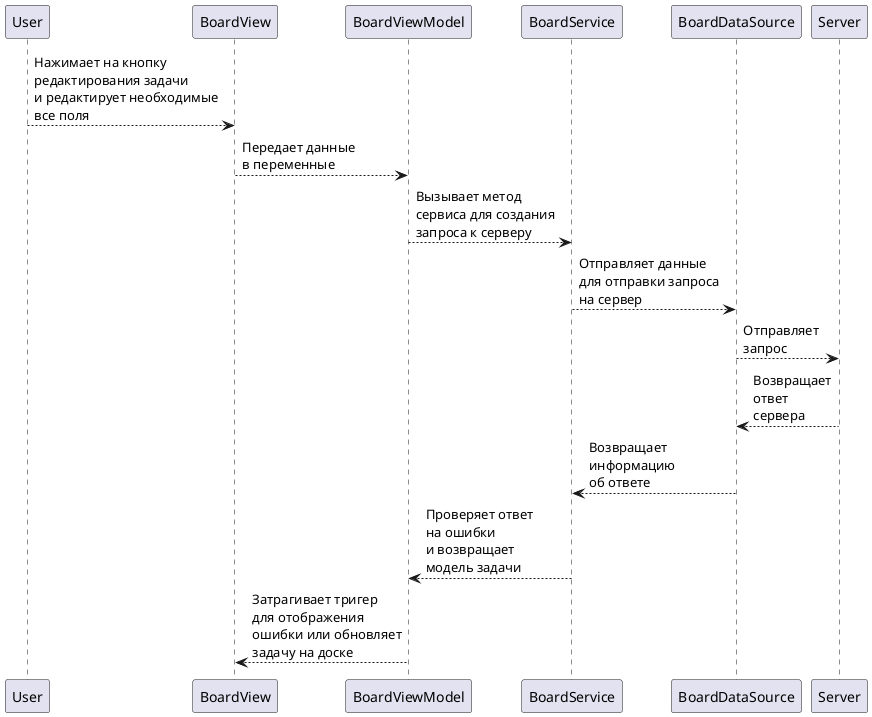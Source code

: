 @startuml boardemail
'https://plantuml.com/sequence-diagram

User --> BoardView: Нажимает на кнопку\nредактирования задачи\nи редактирует необходимые\nвсе поля
BoardView --> BoardViewModel: Передает данные\nв переменные
BoardViewModel --> BoardService: Вызывает метод\nсервиса для создания\nзапроса к серверу
BoardService --> BoardDataSource: Отправляет данные\nдля отправки запроса\nна сервер
BoardDataSource --> Server: Отправляет\nзапрос
Server --> BoardDataSource: Возвращает\nответ\nсервера
BoardDataSource --> BoardService: Возвращает\nинформацию\nоб ответе
BoardService --> BoardViewModel: Проверяет ответ\nна ошибки\nи возвращает\nмодель задачи
BoardViewModel --> BoardView: Затрагивает тригер\nдля отображения\nошибки или обновляет\nзадачу на доске

@enduml
